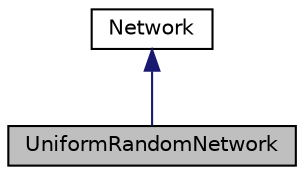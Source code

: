 digraph "UniformRandomNetwork"
{
 // LATEX_PDF_SIZE
  edge [fontname="Helvetica",fontsize="10",labelfontname="Helvetica",labelfontsize="10"];
  node [fontname="Helvetica",fontsize="10",shape=record];
  Node1 [label="UniformRandomNetwork",height=0.2,width=0.4,color="black", fillcolor="grey75", style="filled", fontcolor="black",tooltip="Network where each neuron has a fixed number of downstream connections chosen uniformly randomly."];
  Node2 -> Node1 [dir="back",color="midnightblue",fontsize="10",style="solid",fontname="Helvetica"];
  Node2 [label="Network",height=0.2,width=0.4,color="black", fillcolor="white", style="filled",URL="$class_network.html",tooltip="Network is an abstract class that supports creation of connectivity on a set of neurons and operation..."];
}
